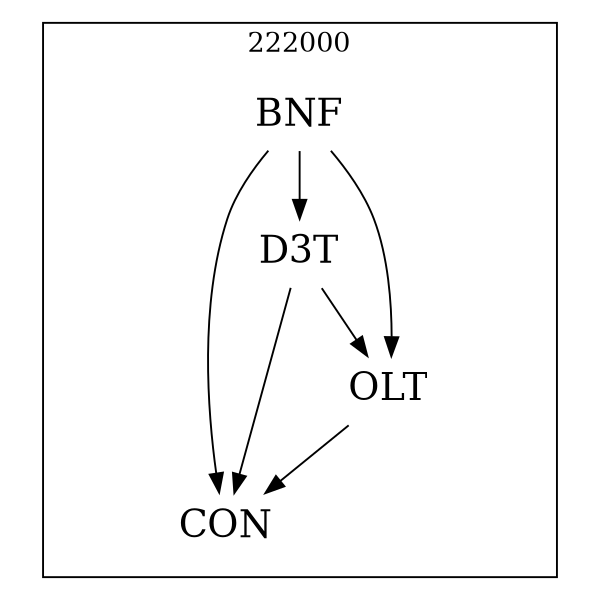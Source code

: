 strict digraph DAGS {
	size = "4,4!" ; ratio ="fill"; subgraph cluster_0{
			labeldoc = "t";
			label = "222000";node	[label= CON, shape = plaintext, fontsize=20] CON;node	[label= BNF, shape = plaintext, fontsize=20] BNF;node	[label= D3T, shape = plaintext, fontsize=20] D3T;node	[label= OLT, shape = plaintext, fontsize=20] OLT;
BNF->CON;
BNF->D3T;
BNF->OLT;
D3T->CON;
D3T->OLT;
OLT->CON;
	}}